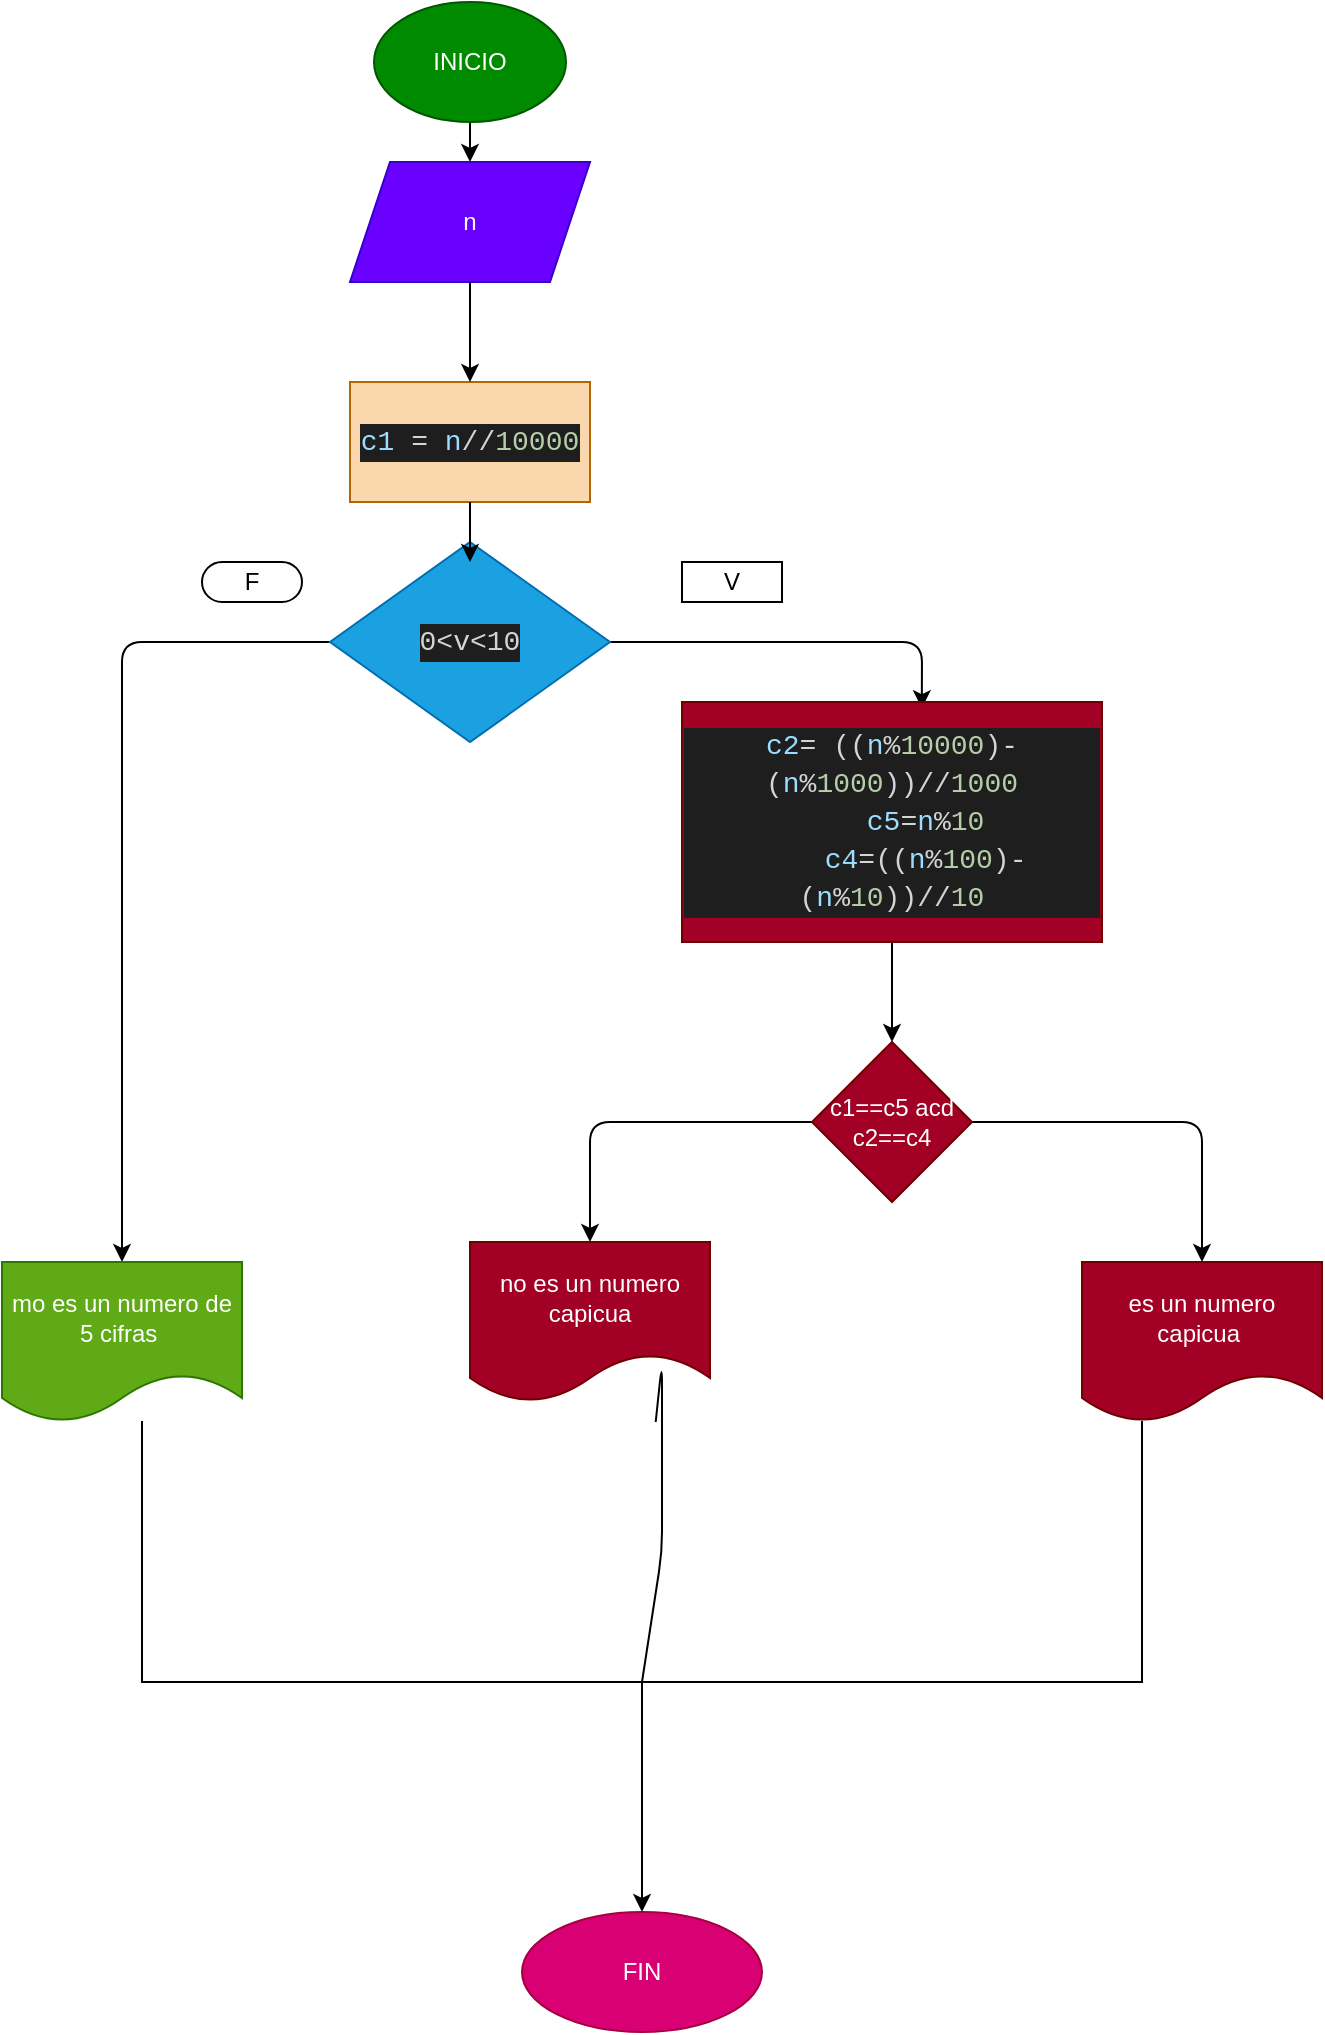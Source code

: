 <mxfile>
    <diagram id="62kF1vWZqGrDGEbsmMdd" name="Página-1">
        <mxGraphModel dx="1315" dy="929" grid="1" gridSize="10" guides="1" tooltips="1" connect="1" arrows="1" fold="1" page="1" pageScale="1" pageWidth="827" pageHeight="1169" math="0" shadow="0">
            <root>
                <mxCell id="0"/>
                <mxCell id="1" parent="0"/>
                <mxCell id="4" value="" style="edgeStyle=none;html=1;" edge="1" parent="1" source="2" target="3">
                    <mxGeometry relative="1" as="geometry"/>
                </mxCell>
                <mxCell id="2" value="INICIO" style="ellipse;whiteSpace=wrap;html=1;fillColor=#008a00;fontColor=#ffffff;strokeColor=#005700;" vertex="1" parent="1">
                    <mxGeometry x="366" y="20" width="96" height="60" as="geometry"/>
                </mxCell>
                <mxCell id="3" value="n" style="shape=parallelogram;perimeter=parallelogramPerimeter;whiteSpace=wrap;html=1;fixedSize=1;fillColor=#6a00ff;fontColor=#ffffff;strokeColor=#3700CC;" vertex="1" parent="1">
                    <mxGeometry x="354" y="100" width="120" height="60" as="geometry"/>
                </mxCell>
                <mxCell id="9" value="" style="edgeStyle=none;html=1;exitX=1;exitY=0.5;exitDx=0;exitDy=0;entryX=0.571;entryY=0.026;entryDx=0;entryDy=0;entryPerimeter=0;" edge="1" parent="1" source="17" target="15">
                    <mxGeometry relative="1" as="geometry">
                        <mxPoint x="477.0" y="265" as="sourcePoint"/>
                        <mxPoint x="580" y="320.0" as="targetPoint"/>
                        <Array as="points">
                            <mxPoint x="599" y="340"/>
                            <mxPoint x="640" y="340"/>
                        </Array>
                    </mxGeometry>
                </mxCell>
                <mxCell id="11" value="" style="edgeStyle=none;html=1;exitX=0;exitY=0.5;exitDx=0;exitDy=0;entryX=0.5;entryY=0;entryDx=0;entryDy=0;" edge="1" parent="1" source="17" target="31">
                    <mxGeometry relative="1" as="geometry">
                        <mxPoint x="351" y="265" as="sourcePoint"/>
                        <mxPoint x="250" y="390.0" as="targetPoint"/>
                        <Array as="points">
                            <mxPoint x="240" y="340"/>
                        </Array>
                    </mxGeometry>
                </mxCell>
                <mxCell id="16" value="" style="edgeStyle=none;html=1;" edge="1" parent="1" target="15">
                    <mxGeometry relative="1" as="geometry">
                        <mxPoint x="580" y="380.0" as="sourcePoint"/>
                    </mxGeometry>
                </mxCell>
                <mxCell id="13" value="F" style="rounded=1;whiteSpace=wrap;html=1;arcSize=50;" vertex="1" parent="1">
                    <mxGeometry x="280" y="300" width="50" height="20" as="geometry"/>
                </mxCell>
                <mxCell id="14" value="V" style="rounded=1;whiteSpace=wrap;html=1;arcSize=0;" vertex="1" parent="1">
                    <mxGeometry x="520" y="300" width="50" height="20" as="geometry"/>
                </mxCell>
                <mxCell id="26" value="" style="edgeStyle=none;html=1;" edge="1" parent="1" source="15" target="25">
                    <mxGeometry relative="1" as="geometry"/>
                </mxCell>
                <mxCell id="15" value="&lt;div style=&quot;color: rgb(212 , 212 , 212) ; background-color: rgb(30 , 30 , 30) ; font-family: &amp;#34;consolas&amp;#34; , &amp;#34;courier new&amp;#34; , monospace ; font-size: 14px ; line-height: 19px&quot;&gt;&lt;div&gt;&lt;span style=&quot;color: #9cdcfe&quot;&gt;c2&lt;/span&gt;= ((&lt;span style=&quot;color: #9cdcfe&quot;&gt;n&lt;/span&gt;%&lt;span style=&quot;color: #b5cea8&quot;&gt;10000&lt;/span&gt;)-(&lt;span style=&quot;color: #9cdcfe&quot;&gt;n&lt;/span&gt;%&lt;span style=&quot;color: #b5cea8&quot;&gt;1000&lt;/span&gt;))//&lt;span style=&quot;color: #b5cea8&quot;&gt;1000&lt;/span&gt;&lt;/div&gt;&lt;div&gt;&amp;nbsp; &amp;nbsp; &lt;span style=&quot;color: #9cdcfe&quot;&gt;c5&lt;/span&gt;=&lt;span style=&quot;color: #9cdcfe&quot;&gt;n&lt;/span&gt;%&lt;span style=&quot;color: #b5cea8&quot;&gt;10&lt;/span&gt;&lt;/div&gt;&lt;div&gt;&amp;nbsp; &amp;nbsp; &lt;span style=&quot;color: #9cdcfe&quot;&gt;c4&lt;/span&gt;=((&lt;span style=&quot;color: #9cdcfe&quot;&gt;n&lt;/span&gt;%&lt;span style=&quot;color: #b5cea8&quot;&gt;100&lt;/span&gt;)-(&lt;span style=&quot;color: #9cdcfe&quot;&gt;n&lt;/span&gt;%&lt;span style=&quot;color: #b5cea8&quot;&gt;10&lt;/span&gt;))//&lt;span style=&quot;color: #b5cea8&quot;&gt;10&lt;/span&gt;&lt;/div&gt;&lt;/div&gt;" style="whiteSpace=wrap;html=1;fillColor=#a20025;strokeColor=#6F0000;fontColor=#ffffff;" vertex="1" parent="1">
                    <mxGeometry x="520" y="370" width="210" height="120" as="geometry"/>
                </mxCell>
                <mxCell id="19" style="edgeStyle=none;html=1;" edge="1" parent="1">
                    <mxGeometry relative="1" as="geometry">
                        <mxPoint x="349.706" y="260" as="targetPoint"/>
                        <mxPoint x="350" y="260" as="sourcePoint"/>
                    </mxGeometry>
                </mxCell>
                <mxCell id="17" value="&lt;div style=&quot;color: rgb(212 , 212 , 212) ; background-color: rgb(30 , 30 , 30) ; font-family: &amp;#34;consolas&amp;#34; , &amp;#34;courier new&amp;#34; , monospace ; font-size: 14px ; line-height: 19px&quot;&gt;0&amp;lt;v&amp;lt;10&lt;/div&gt;" style="rhombus;whiteSpace=wrap;html=1;fillColor=#1ba1e2;fontColor=#ffffff;strokeColor=#006EAF;" vertex="1" parent="1">
                    <mxGeometry x="344" y="290" width="140" height="100" as="geometry"/>
                </mxCell>
                <mxCell id="21" value="&lt;div style=&quot;color: rgb(212 , 212 , 212) ; background-color: rgb(30 , 30 , 30) ; font-family: &amp;#34;consolas&amp;#34; , &amp;#34;courier new&amp;#34; , monospace ; font-size: 14px ; line-height: 19px&quot;&gt;&lt;span style=&quot;color: #9cdcfe&quot;&gt;c1&lt;/span&gt; = &lt;span style=&quot;color: #9cdcfe&quot;&gt;n&lt;/span&gt;//&lt;span style=&quot;color: #b5cea8&quot;&gt;10000&lt;/span&gt;&lt;/div&gt;" style="rounded=0;whiteSpace=wrap;html=1;fillColor=#fad7ac;strokeColor=#b46504;" vertex="1" parent="1">
                    <mxGeometry x="354" y="210" width="120" height="60" as="geometry"/>
                </mxCell>
                <mxCell id="22" value="" style="endArrow=classic;html=1;entryX=0.5;entryY=0;entryDx=0;entryDy=0;" edge="1" parent="1" target="21">
                    <mxGeometry width="50" height="50" relative="1" as="geometry">
                        <mxPoint x="414" y="160" as="sourcePoint"/>
                        <mxPoint x="460" y="110" as="targetPoint"/>
                    </mxGeometry>
                </mxCell>
                <mxCell id="24" value="" style="endArrow=classic;html=1;entryX=0.5;entryY=0;entryDx=0;entryDy=0;exitX=0.5;exitY=1;exitDx=0;exitDy=0;" edge="1" parent="1" source="21">
                    <mxGeometry width="50" height="50" relative="1" as="geometry">
                        <mxPoint x="414" y="280" as="sourcePoint"/>
                        <mxPoint x="414.0" y="300" as="targetPoint"/>
                    </mxGeometry>
                </mxCell>
                <mxCell id="28" value="" style="edgeStyle=none;html=1;" edge="1" parent="1" source="25" target="27">
                    <mxGeometry relative="1" as="geometry">
                        <Array as="points">
                            <mxPoint x="780" y="580"/>
                        </Array>
                    </mxGeometry>
                </mxCell>
                <mxCell id="30" value="" style="edgeStyle=none;html=1;" edge="1" parent="1" source="25" target="29">
                    <mxGeometry relative="1" as="geometry">
                        <Array as="points">
                            <mxPoint x="474" y="580"/>
                        </Array>
                    </mxGeometry>
                </mxCell>
                <mxCell id="25" value="c1==c5 acd c2==c4" style="rhombus;whiteSpace=wrap;html=1;fillColor=#a20025;strokeColor=#6F0000;fontColor=#ffffff;" vertex="1" parent="1">
                    <mxGeometry x="585" y="540" width="80" height="80" as="geometry"/>
                </mxCell>
                <mxCell id="27" value="es un numero capicua&amp;nbsp;" style="shape=document;whiteSpace=wrap;html=1;boundedLbl=1;fillColor=#a20025;strokeColor=#6F0000;fontColor=#ffffff;" vertex="1" parent="1">
                    <mxGeometry x="720" y="650" width="120" height="80" as="geometry"/>
                </mxCell>
                <mxCell id="29" value="no es un numero capicua" style="shape=document;whiteSpace=wrap;html=1;boundedLbl=1;fillColor=#a20025;strokeColor=#6F0000;fontColor=#ffffff;" vertex="1" parent="1">
                    <mxGeometry x="414" y="640" width="120" height="80" as="geometry"/>
                </mxCell>
                <mxCell id="31" value="&lt;span style=&quot;color: rgb(255 , 255 , 255)&quot;&gt;mo es un numero de 5 cifras&amp;nbsp;&lt;/span&gt;" style="shape=document;whiteSpace=wrap;html=1;boundedLbl=1;fillColor=#60a917;fontColor=#ffffff;strokeColor=#2D7600;" vertex="1" parent="1">
                    <mxGeometry x="180" y="650" width="120" height="80" as="geometry"/>
                </mxCell>
                <mxCell id="39" value="" style="edgeStyle=none;html=1;" edge="1" parent="1" source="32" target="38">
                    <mxGeometry relative="1" as="geometry"/>
                </mxCell>
                <mxCell id="32" value="" style="shape=partialRectangle;whiteSpace=wrap;html=1;bottom=1;right=1;left=1;top=0;fillColor=none;routingCenterX=-0.5;" vertex="1" parent="1">
                    <mxGeometry x="250" y="730" width="500" height="130" as="geometry"/>
                </mxCell>
                <mxCell id="33" value="" style="endArrow=none;html=1;" edge="1" parent="1" target="32">
                    <mxGeometry width="50" height="50" relative="1" as="geometry">
                        <mxPoint x="390" y="860" as="sourcePoint"/>
                        <mxPoint x="440" y="810" as="targetPoint"/>
                    </mxGeometry>
                </mxCell>
                <mxCell id="35" value="" style="endArrow=none;html=1;" edge="1" parent="1" target="32">
                    <mxGeometry width="50" height="50" relative="1" as="geometry">
                        <mxPoint x="390" y="860" as="sourcePoint"/>
                        <mxPoint x="440" y="810" as="targetPoint"/>
                    </mxGeometry>
                </mxCell>
                <mxCell id="36" value="" style="endArrow=none;html=1;exitX=0.5;exitY=1;exitDx=0;exitDy=0;" edge="1" parent="1" source="32" target="32">
                    <mxGeometry width="50" height="50" relative="1" as="geometry">
                        <mxPoint x="390" y="860" as="sourcePoint"/>
                        <mxPoint x="440" y="810" as="targetPoint"/>
                        <Array as="points">
                            <mxPoint x="510" y="795"/>
                            <mxPoint x="510" y="700"/>
                        </Array>
                    </mxGeometry>
                </mxCell>
                <mxCell id="38" value="FIN" style="ellipse;whiteSpace=wrap;html=1;fillColor=#d80073;fontColor=#ffffff;strokeColor=#A50040;" vertex="1" parent="1">
                    <mxGeometry x="440" y="975" width="120" height="60" as="geometry"/>
                </mxCell>
            </root>
        </mxGraphModel>
    </diagram>
</mxfile>